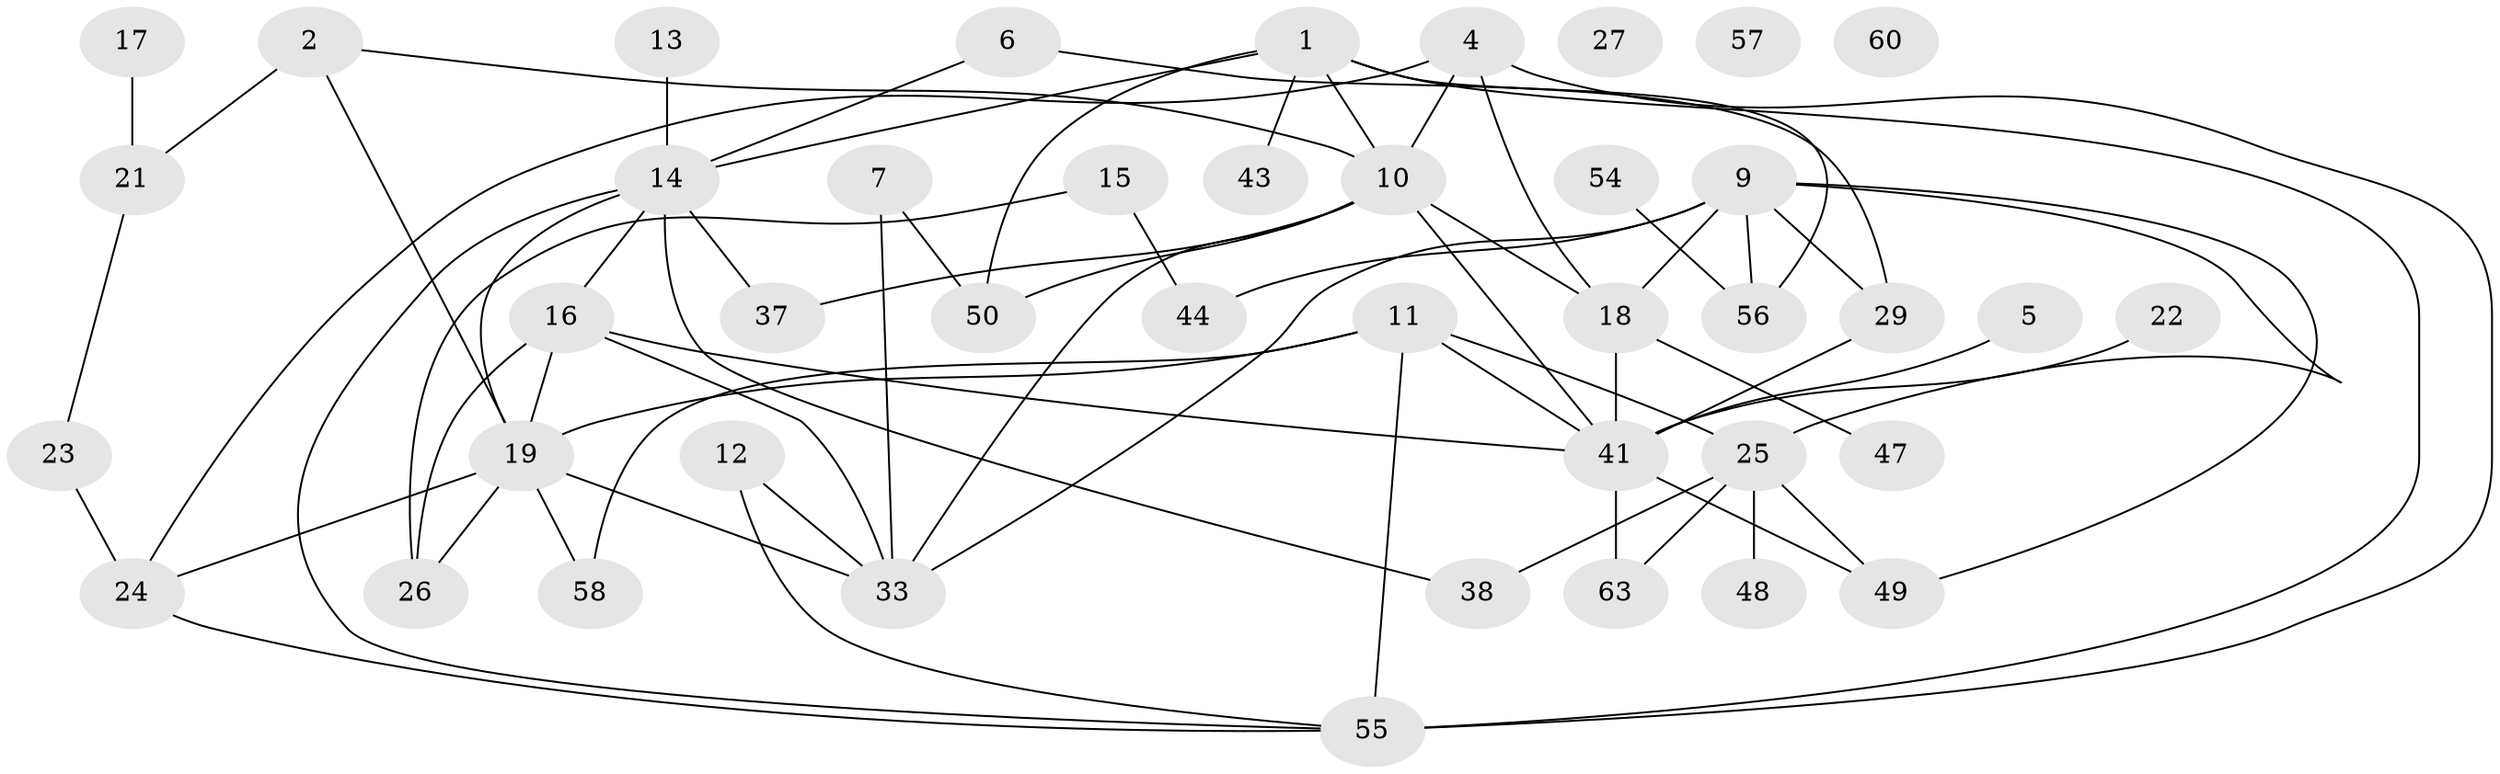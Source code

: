 // Generated by graph-tools (version 1.1) at 2025/23/03/03/25 07:23:28]
// undirected, 42 vertices, 68 edges
graph export_dot {
graph [start="1"]
  node [color=gray90,style=filled];
  1 [super="+8"];
  2 [super="+3"];
  4 [super="+35"];
  5 [super="+51"];
  6 [super="+53"];
  7;
  9 [super="+65"];
  10 [super="+28"];
  11 [super="+45"];
  12;
  13;
  14 [super="+20"];
  15;
  16 [super="+40"];
  17;
  18 [super="+42"];
  19 [super="+32"];
  21 [super="+39"];
  22 [super="+64"];
  23 [super="+34"];
  24;
  25 [super="+30"];
  26 [super="+31"];
  27;
  29 [super="+46"];
  33 [super="+36"];
  37;
  38;
  41 [super="+52"];
  43;
  44;
  47;
  48;
  49 [super="+61"];
  50;
  54;
  55 [super="+62"];
  56 [super="+59"];
  57;
  58;
  60;
  63;
  1 -- 14;
  1 -- 55;
  1 -- 56;
  1 -- 50;
  1 -- 43;
  1 -- 10;
  2 -- 19;
  2 -- 21;
  2 -- 10;
  4 -- 10 [weight=2];
  4 -- 24;
  4 -- 55 [weight=2];
  4 -- 18;
  5 -- 41;
  6 -- 29;
  6 -- 14;
  7 -- 50;
  7 -- 33;
  9 -- 56;
  9 -- 29;
  9 -- 33;
  9 -- 44;
  9 -- 25;
  9 -- 49;
  9 -- 18;
  10 -- 50;
  10 -- 41;
  10 -- 33;
  10 -- 37;
  10 -- 18;
  11 -- 58;
  11 -- 55;
  11 -- 41;
  11 -- 19;
  11 -- 25;
  12 -- 33;
  12 -- 55;
  13 -- 14;
  14 -- 37;
  14 -- 38;
  14 -- 55;
  14 -- 16;
  14 -- 19;
  15 -- 44;
  15 -- 26;
  16 -- 19;
  16 -- 41;
  16 -- 33;
  16 -- 26;
  17 -- 21;
  18 -- 41;
  18 -- 47;
  19 -- 33;
  19 -- 58;
  19 -- 24;
  19 -- 26;
  21 -- 23;
  22 -- 41;
  23 -- 24;
  24 -- 55;
  25 -- 38;
  25 -- 49 [weight=2];
  25 -- 48;
  25 -- 63;
  29 -- 41;
  41 -- 63;
  41 -- 49;
  54 -- 56;
}
